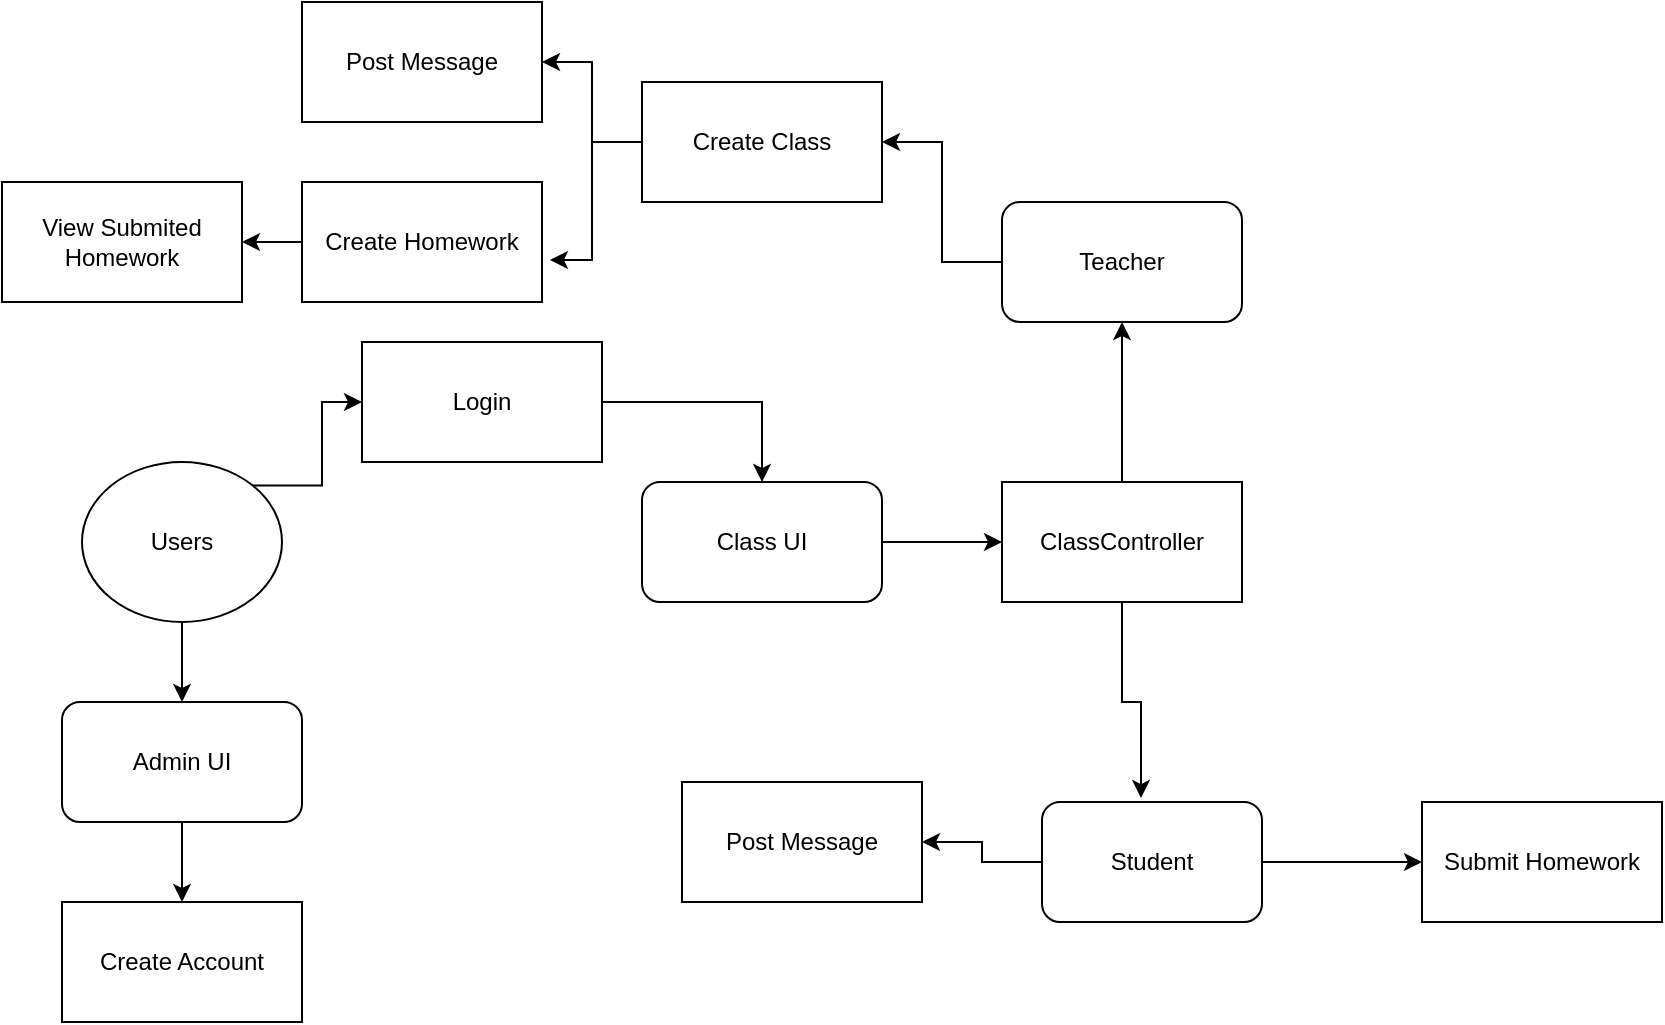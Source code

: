 <mxfile version="13.4.2" type="device"><diagram id="R2lEEEUBdFMjLlhIrx00" name="Page-1"><mxGraphModel dx="1038" dy="575" grid="1" gridSize="10" guides="1" tooltips="1" connect="1" arrows="1" fold="1" page="1" pageScale="1" pageWidth="850" pageHeight="1100" math="0" shadow="0" extFonts="Permanent Marker^https://fonts.googleapis.com/css?family=Permanent+Marker"><root><mxCell id="0"/><mxCell id="1" parent="0"/><mxCell id="8GO9gqXgLIF4gUQHHVNf-26" style="edgeStyle=orthogonalEdgeStyle;rounded=0;orthogonalLoop=1;jettySize=auto;html=1;" edge="1" parent="1" source="8GO9gqXgLIF4gUQHHVNf-1" target="8GO9gqXgLIF4gUQHHVNf-27"><mxGeometry relative="1" as="geometry"><mxPoint x="110" y="400" as="targetPoint"/></mxGeometry></mxCell><mxCell id="8GO9gqXgLIF4gUQHHVNf-30" style="edgeStyle=orthogonalEdgeStyle;rounded=0;orthogonalLoop=1;jettySize=auto;html=1;exitX=1;exitY=0;exitDx=0;exitDy=0;" edge="1" parent="1" source="8GO9gqXgLIF4gUQHHVNf-1" target="8GO9gqXgLIF4gUQHHVNf-31"><mxGeometry relative="1" as="geometry"><mxPoint x="210" y="270" as="targetPoint"/></mxGeometry></mxCell><mxCell id="8GO9gqXgLIF4gUQHHVNf-1" value="Users" style="ellipse;whiteSpace=wrap;html=1;" vertex="1" parent="1"><mxGeometry x="60" y="270" width="100" height="80" as="geometry"/></mxCell><mxCell id="8GO9gqXgLIF4gUQHHVNf-8" style="edgeStyle=orthogonalEdgeStyle;rounded=0;orthogonalLoop=1;jettySize=auto;html=1;entryX=0.45;entryY=-0.033;entryDx=0;entryDy=0;entryPerimeter=0;" edge="1" parent="1" source="8GO9gqXgLIF4gUQHHVNf-5" target="8GO9gqXgLIF4gUQHHVNf-11"><mxGeometry relative="1" as="geometry"><mxPoint x="580" y="430" as="targetPoint"/></mxGeometry></mxCell><mxCell id="8GO9gqXgLIF4gUQHHVNf-9" style="edgeStyle=orthogonalEdgeStyle;rounded=0;orthogonalLoop=1;jettySize=auto;html=1;" edge="1" parent="1" source="8GO9gqXgLIF4gUQHHVNf-5" target="8GO9gqXgLIF4gUQHHVNf-10"><mxGeometry relative="1" as="geometry"><mxPoint x="580" y="190" as="targetPoint"/></mxGeometry></mxCell><mxCell id="8GO9gqXgLIF4gUQHHVNf-5" value="ClassController" style="rounded=0;whiteSpace=wrap;html=1;" vertex="1" parent="1"><mxGeometry x="520" y="280" width="120" height="60" as="geometry"/></mxCell><mxCell id="8GO9gqXgLIF4gUQHHVNf-7" style="edgeStyle=orthogonalEdgeStyle;rounded=0;orthogonalLoop=1;jettySize=auto;html=1;entryX=0;entryY=0.5;entryDx=0;entryDy=0;" edge="1" parent="1" source="8GO9gqXgLIF4gUQHHVNf-6" target="8GO9gqXgLIF4gUQHHVNf-5"><mxGeometry relative="1" as="geometry"/></mxCell><mxCell id="8GO9gqXgLIF4gUQHHVNf-6" value="Class UI" style="rounded=1;whiteSpace=wrap;html=1;" vertex="1" parent="1"><mxGeometry x="340" y="280" width="120" height="60" as="geometry"/></mxCell><mxCell id="8GO9gqXgLIF4gUQHHVNf-12" style="edgeStyle=orthogonalEdgeStyle;rounded=0;orthogonalLoop=1;jettySize=auto;html=1;" edge="1" parent="1" source="8GO9gqXgLIF4gUQHHVNf-10" target="8GO9gqXgLIF4gUQHHVNf-13"><mxGeometry relative="1" as="geometry"><mxPoint x="400" y="110" as="targetPoint"/></mxGeometry></mxCell><mxCell id="8GO9gqXgLIF4gUQHHVNf-10" value="Teacher" style="rounded=1;whiteSpace=wrap;html=1;" vertex="1" parent="1"><mxGeometry x="520" y="140" width="120" height="60" as="geometry"/></mxCell><mxCell id="8GO9gqXgLIF4gUQHHVNf-21" style="edgeStyle=orthogonalEdgeStyle;rounded=0;orthogonalLoop=1;jettySize=auto;html=1;" edge="1" parent="1" source="8GO9gqXgLIF4gUQHHVNf-11" target="8GO9gqXgLIF4gUQHHVNf-22"><mxGeometry relative="1" as="geometry"><mxPoint x="420" y="460" as="targetPoint"/></mxGeometry></mxCell><mxCell id="8GO9gqXgLIF4gUQHHVNf-24" value="" style="edgeStyle=orthogonalEdgeStyle;rounded=0;orthogonalLoop=1;jettySize=auto;html=1;" edge="1" parent="1" source="8GO9gqXgLIF4gUQHHVNf-11"><mxGeometry relative="1" as="geometry"><mxPoint x="730" y="470" as="targetPoint"/></mxGeometry></mxCell><mxCell id="8GO9gqXgLIF4gUQHHVNf-11" value="Student" style="rounded=1;whiteSpace=wrap;html=1;" vertex="1" parent="1"><mxGeometry x="540" y="440" width="110" height="60" as="geometry"/></mxCell><mxCell id="8GO9gqXgLIF4gUQHHVNf-16" style="edgeStyle=orthogonalEdgeStyle;rounded=0;orthogonalLoop=1;jettySize=auto;html=1;entryX=1;entryY=0.5;entryDx=0;entryDy=0;" edge="1" parent="1" source="8GO9gqXgLIF4gUQHHVNf-13" target="8GO9gqXgLIF4gUQHHVNf-14"><mxGeometry relative="1" as="geometry"/></mxCell><mxCell id="8GO9gqXgLIF4gUQHHVNf-18" style="edgeStyle=orthogonalEdgeStyle;rounded=0;orthogonalLoop=1;jettySize=auto;html=1;entryX=1.033;entryY=0.65;entryDx=0;entryDy=0;entryPerimeter=0;" edge="1" parent="1" source="8GO9gqXgLIF4gUQHHVNf-13" target="8GO9gqXgLIF4gUQHHVNf-17"><mxGeometry relative="1" as="geometry"/></mxCell><mxCell id="8GO9gqXgLIF4gUQHHVNf-13" value="Create Class" style="rounded=0;whiteSpace=wrap;html=1;" vertex="1" parent="1"><mxGeometry x="340" y="80" width="120" height="60" as="geometry"/></mxCell><mxCell id="8GO9gqXgLIF4gUQHHVNf-14" value="Post Message" style="rounded=0;whiteSpace=wrap;html=1;" vertex="1" parent="1"><mxGeometry x="170" y="40" width="120" height="60" as="geometry"/></mxCell><mxCell id="8GO9gqXgLIF4gUQHHVNf-20" style="edgeStyle=orthogonalEdgeStyle;rounded=0;orthogonalLoop=1;jettySize=auto;html=1;entryX=1;entryY=0.5;entryDx=0;entryDy=0;" edge="1" parent="1" source="8GO9gqXgLIF4gUQHHVNf-17" target="8GO9gqXgLIF4gUQHHVNf-19"><mxGeometry relative="1" as="geometry"/></mxCell><mxCell id="8GO9gqXgLIF4gUQHHVNf-17" value="Create Homework" style="rounded=0;whiteSpace=wrap;html=1;" vertex="1" parent="1"><mxGeometry x="170" y="130" width="120" height="60" as="geometry"/></mxCell><mxCell id="8GO9gqXgLIF4gUQHHVNf-19" value="View Submited Homework" style="rounded=0;whiteSpace=wrap;html=1;" vertex="1" parent="1"><mxGeometry x="20" y="130" width="120" height="60" as="geometry"/></mxCell><mxCell id="8GO9gqXgLIF4gUQHHVNf-22" value="Post Message" style="rounded=0;whiteSpace=wrap;html=1;" vertex="1" parent="1"><mxGeometry x="360" y="430" width="120" height="60" as="geometry"/></mxCell><mxCell id="8GO9gqXgLIF4gUQHHVNf-25" value="Submit Homework" style="rounded=0;whiteSpace=wrap;html=1;" vertex="1" parent="1"><mxGeometry x="730" y="440" width="120" height="60" as="geometry"/></mxCell><mxCell id="8GO9gqXgLIF4gUQHHVNf-28" style="edgeStyle=orthogonalEdgeStyle;rounded=0;orthogonalLoop=1;jettySize=auto;html=1;" edge="1" parent="1" source="8GO9gqXgLIF4gUQHHVNf-27" target="8GO9gqXgLIF4gUQHHVNf-29"><mxGeometry relative="1" as="geometry"><mxPoint x="110" y="520" as="targetPoint"/></mxGeometry></mxCell><mxCell id="8GO9gqXgLIF4gUQHHVNf-27" value="Admin UI" style="rounded=1;whiteSpace=wrap;html=1;" vertex="1" parent="1"><mxGeometry x="50" y="390" width="120" height="60" as="geometry"/></mxCell><mxCell id="8GO9gqXgLIF4gUQHHVNf-29" value="Create Account" style="rounded=0;whiteSpace=wrap;html=1;" vertex="1" parent="1"><mxGeometry x="50" y="490" width="120" height="60" as="geometry"/></mxCell><mxCell id="8GO9gqXgLIF4gUQHHVNf-32" style="edgeStyle=orthogonalEdgeStyle;rounded=0;orthogonalLoop=1;jettySize=auto;html=1;entryX=0.5;entryY=0;entryDx=0;entryDy=0;" edge="1" parent="1" source="8GO9gqXgLIF4gUQHHVNf-31" target="8GO9gqXgLIF4gUQHHVNf-6"><mxGeometry relative="1" as="geometry"/></mxCell><mxCell id="8GO9gqXgLIF4gUQHHVNf-31" value="Login" style="rounded=0;whiteSpace=wrap;html=1;" vertex="1" parent="1"><mxGeometry x="200" y="210" width="120" height="60" as="geometry"/></mxCell></root></mxGraphModel></diagram></mxfile>